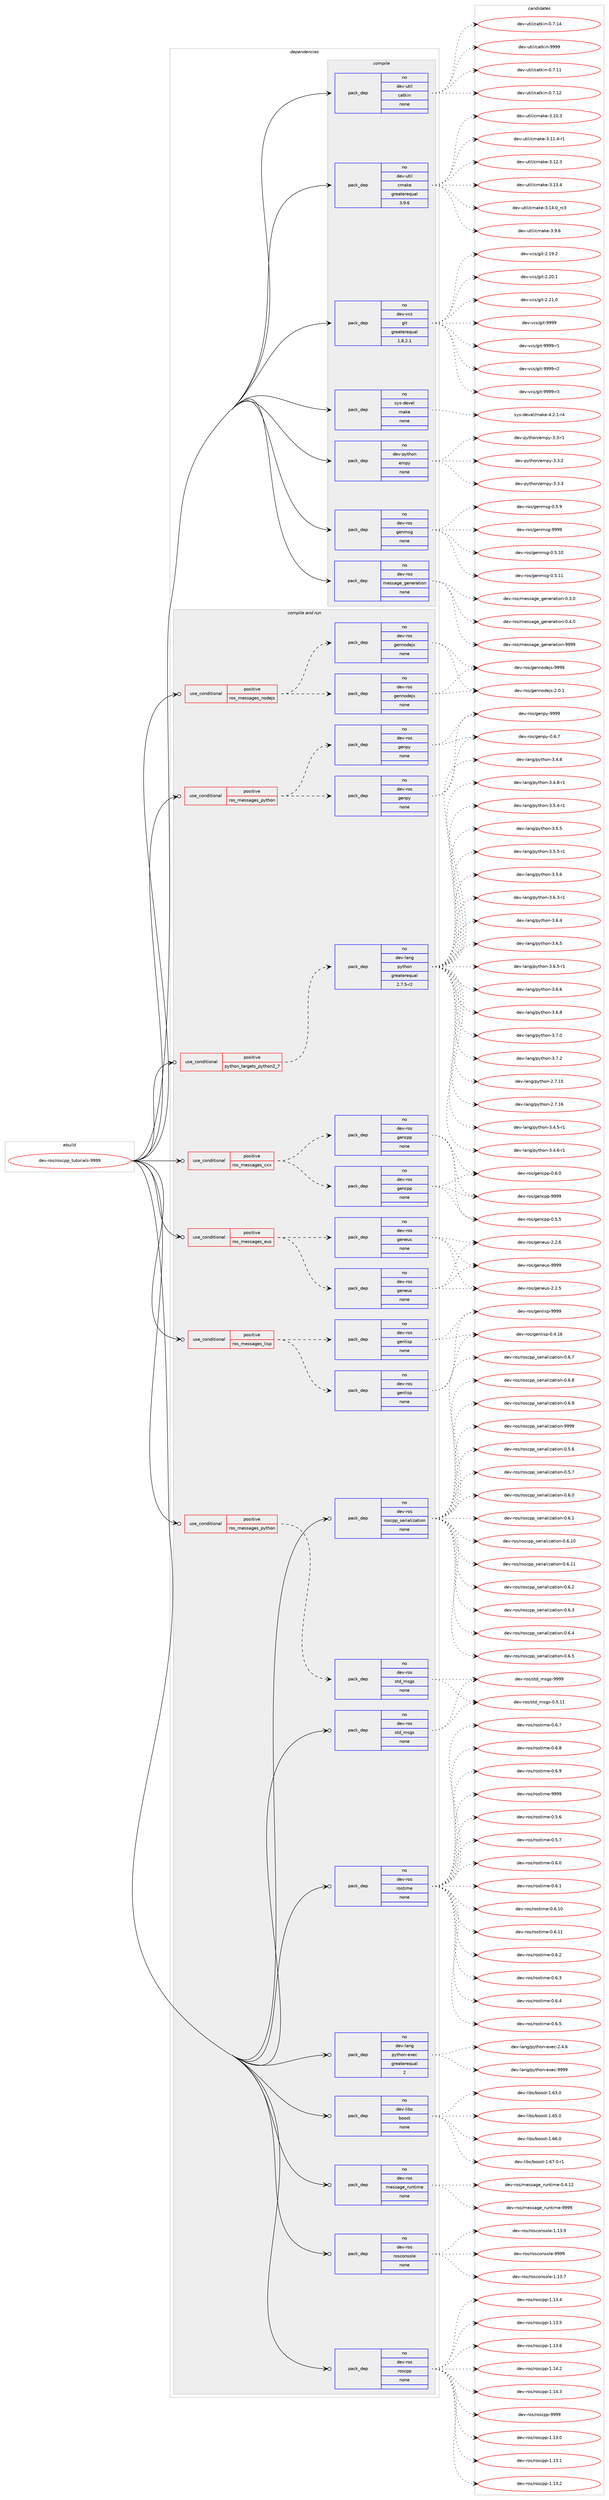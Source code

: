digraph prolog {

# *************
# Graph options
# *************

newrank=true;
concentrate=true;
compound=true;
graph [rankdir=LR,fontname=Helvetica,fontsize=10,ranksep=1.5];#, ranksep=2.5, nodesep=0.2];
edge  [arrowhead=vee];
node  [fontname=Helvetica,fontsize=10];

# **********
# The ebuild
# **********

subgraph cluster_leftcol {
color=gray;
rank=same;
label=<<i>ebuild</i>>;
id [label="dev-ros/roscpp_tutorials-9999", color=red, width=4, href="../dev-ros/roscpp_tutorials-9999.svg"];
}

# ****************
# The dependencies
# ****************

subgraph cluster_midcol {
color=gray;
label=<<i>dependencies</i>>;
subgraph cluster_compile {
fillcolor="#eeeeee";
style=filled;
label=<<i>compile</i>>;
subgraph pack1051853 {
dependency1465112 [label=<<TABLE BORDER="0" CELLBORDER="1" CELLSPACING="0" CELLPADDING="4" WIDTH="220"><TR><TD ROWSPAN="6" CELLPADDING="30">pack_dep</TD></TR><TR><TD WIDTH="110">no</TD></TR><TR><TD>dev-python</TD></TR><TR><TD>empy</TD></TR><TR><TD>none</TD></TR><TR><TD></TD></TR></TABLE>>, shape=none, color=blue];
}
id:e -> dependency1465112:w [weight=20,style="solid",arrowhead="vee"];
subgraph pack1051854 {
dependency1465113 [label=<<TABLE BORDER="0" CELLBORDER="1" CELLSPACING="0" CELLPADDING="4" WIDTH="220"><TR><TD ROWSPAN="6" CELLPADDING="30">pack_dep</TD></TR><TR><TD WIDTH="110">no</TD></TR><TR><TD>dev-ros</TD></TR><TR><TD>genmsg</TD></TR><TR><TD>none</TD></TR><TR><TD></TD></TR></TABLE>>, shape=none, color=blue];
}
id:e -> dependency1465113:w [weight=20,style="solid",arrowhead="vee"];
subgraph pack1051855 {
dependency1465114 [label=<<TABLE BORDER="0" CELLBORDER="1" CELLSPACING="0" CELLPADDING="4" WIDTH="220"><TR><TD ROWSPAN="6" CELLPADDING="30">pack_dep</TD></TR><TR><TD WIDTH="110">no</TD></TR><TR><TD>dev-ros</TD></TR><TR><TD>message_generation</TD></TR><TR><TD>none</TD></TR><TR><TD></TD></TR></TABLE>>, shape=none, color=blue];
}
id:e -> dependency1465114:w [weight=20,style="solid",arrowhead="vee"];
subgraph pack1051856 {
dependency1465115 [label=<<TABLE BORDER="0" CELLBORDER="1" CELLSPACING="0" CELLPADDING="4" WIDTH="220"><TR><TD ROWSPAN="6" CELLPADDING="30">pack_dep</TD></TR><TR><TD WIDTH="110">no</TD></TR><TR><TD>dev-util</TD></TR><TR><TD>catkin</TD></TR><TR><TD>none</TD></TR><TR><TD></TD></TR></TABLE>>, shape=none, color=blue];
}
id:e -> dependency1465115:w [weight=20,style="solid",arrowhead="vee"];
subgraph pack1051857 {
dependency1465116 [label=<<TABLE BORDER="0" CELLBORDER="1" CELLSPACING="0" CELLPADDING="4" WIDTH="220"><TR><TD ROWSPAN="6" CELLPADDING="30">pack_dep</TD></TR><TR><TD WIDTH="110">no</TD></TR><TR><TD>dev-util</TD></TR><TR><TD>cmake</TD></TR><TR><TD>greaterequal</TD></TR><TR><TD>3.9.6</TD></TR></TABLE>>, shape=none, color=blue];
}
id:e -> dependency1465116:w [weight=20,style="solid",arrowhead="vee"];
subgraph pack1051858 {
dependency1465117 [label=<<TABLE BORDER="0" CELLBORDER="1" CELLSPACING="0" CELLPADDING="4" WIDTH="220"><TR><TD ROWSPAN="6" CELLPADDING="30">pack_dep</TD></TR><TR><TD WIDTH="110">no</TD></TR><TR><TD>dev-vcs</TD></TR><TR><TD>git</TD></TR><TR><TD>greaterequal</TD></TR><TR><TD>1.8.2.1</TD></TR></TABLE>>, shape=none, color=blue];
}
id:e -> dependency1465117:w [weight=20,style="solid",arrowhead="vee"];
subgraph pack1051859 {
dependency1465118 [label=<<TABLE BORDER="0" CELLBORDER="1" CELLSPACING="0" CELLPADDING="4" WIDTH="220"><TR><TD ROWSPAN="6" CELLPADDING="30">pack_dep</TD></TR><TR><TD WIDTH="110">no</TD></TR><TR><TD>sys-devel</TD></TR><TR><TD>make</TD></TR><TR><TD>none</TD></TR><TR><TD></TD></TR></TABLE>>, shape=none, color=blue];
}
id:e -> dependency1465118:w [weight=20,style="solid",arrowhead="vee"];
}
subgraph cluster_compileandrun {
fillcolor="#eeeeee";
style=filled;
label=<<i>compile and run</i>>;
subgraph cond389869 {
dependency1465119 [label=<<TABLE BORDER="0" CELLBORDER="1" CELLSPACING="0" CELLPADDING="4"><TR><TD ROWSPAN="3" CELLPADDING="10">use_conditional</TD></TR><TR><TD>positive</TD></TR><TR><TD>python_targets_python2_7</TD></TR></TABLE>>, shape=none, color=red];
subgraph pack1051860 {
dependency1465120 [label=<<TABLE BORDER="0" CELLBORDER="1" CELLSPACING="0" CELLPADDING="4" WIDTH="220"><TR><TD ROWSPAN="6" CELLPADDING="30">pack_dep</TD></TR><TR><TD WIDTH="110">no</TD></TR><TR><TD>dev-lang</TD></TR><TR><TD>python</TD></TR><TR><TD>greaterequal</TD></TR><TR><TD>2.7.5-r2</TD></TR></TABLE>>, shape=none, color=blue];
}
dependency1465119:e -> dependency1465120:w [weight=20,style="dashed",arrowhead="vee"];
}
id:e -> dependency1465119:w [weight=20,style="solid",arrowhead="odotvee"];
subgraph cond389870 {
dependency1465121 [label=<<TABLE BORDER="0" CELLBORDER="1" CELLSPACING="0" CELLPADDING="4"><TR><TD ROWSPAN="3" CELLPADDING="10">use_conditional</TD></TR><TR><TD>positive</TD></TR><TR><TD>ros_messages_cxx</TD></TR></TABLE>>, shape=none, color=red];
subgraph pack1051861 {
dependency1465122 [label=<<TABLE BORDER="0" CELLBORDER="1" CELLSPACING="0" CELLPADDING="4" WIDTH="220"><TR><TD ROWSPAN="6" CELLPADDING="30">pack_dep</TD></TR><TR><TD WIDTH="110">no</TD></TR><TR><TD>dev-ros</TD></TR><TR><TD>gencpp</TD></TR><TR><TD>none</TD></TR><TR><TD></TD></TR></TABLE>>, shape=none, color=blue];
}
dependency1465121:e -> dependency1465122:w [weight=20,style="dashed",arrowhead="vee"];
subgraph pack1051862 {
dependency1465123 [label=<<TABLE BORDER="0" CELLBORDER="1" CELLSPACING="0" CELLPADDING="4" WIDTH="220"><TR><TD ROWSPAN="6" CELLPADDING="30">pack_dep</TD></TR><TR><TD WIDTH="110">no</TD></TR><TR><TD>dev-ros</TD></TR><TR><TD>gencpp</TD></TR><TR><TD>none</TD></TR><TR><TD></TD></TR></TABLE>>, shape=none, color=blue];
}
dependency1465121:e -> dependency1465123:w [weight=20,style="dashed",arrowhead="vee"];
}
id:e -> dependency1465121:w [weight=20,style="solid",arrowhead="odotvee"];
subgraph cond389871 {
dependency1465124 [label=<<TABLE BORDER="0" CELLBORDER="1" CELLSPACING="0" CELLPADDING="4"><TR><TD ROWSPAN="3" CELLPADDING="10">use_conditional</TD></TR><TR><TD>positive</TD></TR><TR><TD>ros_messages_eus</TD></TR></TABLE>>, shape=none, color=red];
subgraph pack1051863 {
dependency1465125 [label=<<TABLE BORDER="0" CELLBORDER="1" CELLSPACING="0" CELLPADDING="4" WIDTH="220"><TR><TD ROWSPAN="6" CELLPADDING="30">pack_dep</TD></TR><TR><TD WIDTH="110">no</TD></TR><TR><TD>dev-ros</TD></TR><TR><TD>geneus</TD></TR><TR><TD>none</TD></TR><TR><TD></TD></TR></TABLE>>, shape=none, color=blue];
}
dependency1465124:e -> dependency1465125:w [weight=20,style="dashed",arrowhead="vee"];
subgraph pack1051864 {
dependency1465126 [label=<<TABLE BORDER="0" CELLBORDER="1" CELLSPACING="0" CELLPADDING="4" WIDTH="220"><TR><TD ROWSPAN="6" CELLPADDING="30">pack_dep</TD></TR><TR><TD WIDTH="110">no</TD></TR><TR><TD>dev-ros</TD></TR><TR><TD>geneus</TD></TR><TR><TD>none</TD></TR><TR><TD></TD></TR></TABLE>>, shape=none, color=blue];
}
dependency1465124:e -> dependency1465126:w [weight=20,style="dashed",arrowhead="vee"];
}
id:e -> dependency1465124:w [weight=20,style="solid",arrowhead="odotvee"];
subgraph cond389872 {
dependency1465127 [label=<<TABLE BORDER="0" CELLBORDER="1" CELLSPACING="0" CELLPADDING="4"><TR><TD ROWSPAN="3" CELLPADDING="10">use_conditional</TD></TR><TR><TD>positive</TD></TR><TR><TD>ros_messages_lisp</TD></TR></TABLE>>, shape=none, color=red];
subgraph pack1051865 {
dependency1465128 [label=<<TABLE BORDER="0" CELLBORDER="1" CELLSPACING="0" CELLPADDING="4" WIDTH="220"><TR><TD ROWSPAN="6" CELLPADDING="30">pack_dep</TD></TR><TR><TD WIDTH="110">no</TD></TR><TR><TD>dev-ros</TD></TR><TR><TD>genlisp</TD></TR><TR><TD>none</TD></TR><TR><TD></TD></TR></TABLE>>, shape=none, color=blue];
}
dependency1465127:e -> dependency1465128:w [weight=20,style="dashed",arrowhead="vee"];
subgraph pack1051866 {
dependency1465129 [label=<<TABLE BORDER="0" CELLBORDER="1" CELLSPACING="0" CELLPADDING="4" WIDTH="220"><TR><TD ROWSPAN="6" CELLPADDING="30">pack_dep</TD></TR><TR><TD WIDTH="110">no</TD></TR><TR><TD>dev-ros</TD></TR><TR><TD>genlisp</TD></TR><TR><TD>none</TD></TR><TR><TD></TD></TR></TABLE>>, shape=none, color=blue];
}
dependency1465127:e -> dependency1465129:w [weight=20,style="dashed",arrowhead="vee"];
}
id:e -> dependency1465127:w [weight=20,style="solid",arrowhead="odotvee"];
subgraph cond389873 {
dependency1465130 [label=<<TABLE BORDER="0" CELLBORDER="1" CELLSPACING="0" CELLPADDING="4"><TR><TD ROWSPAN="3" CELLPADDING="10">use_conditional</TD></TR><TR><TD>positive</TD></TR><TR><TD>ros_messages_nodejs</TD></TR></TABLE>>, shape=none, color=red];
subgraph pack1051867 {
dependency1465131 [label=<<TABLE BORDER="0" CELLBORDER="1" CELLSPACING="0" CELLPADDING="4" WIDTH="220"><TR><TD ROWSPAN="6" CELLPADDING="30">pack_dep</TD></TR><TR><TD WIDTH="110">no</TD></TR><TR><TD>dev-ros</TD></TR><TR><TD>gennodejs</TD></TR><TR><TD>none</TD></TR><TR><TD></TD></TR></TABLE>>, shape=none, color=blue];
}
dependency1465130:e -> dependency1465131:w [weight=20,style="dashed",arrowhead="vee"];
subgraph pack1051868 {
dependency1465132 [label=<<TABLE BORDER="0" CELLBORDER="1" CELLSPACING="0" CELLPADDING="4" WIDTH="220"><TR><TD ROWSPAN="6" CELLPADDING="30">pack_dep</TD></TR><TR><TD WIDTH="110">no</TD></TR><TR><TD>dev-ros</TD></TR><TR><TD>gennodejs</TD></TR><TR><TD>none</TD></TR><TR><TD></TD></TR></TABLE>>, shape=none, color=blue];
}
dependency1465130:e -> dependency1465132:w [weight=20,style="dashed",arrowhead="vee"];
}
id:e -> dependency1465130:w [weight=20,style="solid",arrowhead="odotvee"];
subgraph cond389874 {
dependency1465133 [label=<<TABLE BORDER="0" CELLBORDER="1" CELLSPACING="0" CELLPADDING="4"><TR><TD ROWSPAN="3" CELLPADDING="10">use_conditional</TD></TR><TR><TD>positive</TD></TR><TR><TD>ros_messages_python</TD></TR></TABLE>>, shape=none, color=red];
subgraph pack1051869 {
dependency1465134 [label=<<TABLE BORDER="0" CELLBORDER="1" CELLSPACING="0" CELLPADDING="4" WIDTH="220"><TR><TD ROWSPAN="6" CELLPADDING="30">pack_dep</TD></TR><TR><TD WIDTH="110">no</TD></TR><TR><TD>dev-ros</TD></TR><TR><TD>genpy</TD></TR><TR><TD>none</TD></TR><TR><TD></TD></TR></TABLE>>, shape=none, color=blue];
}
dependency1465133:e -> dependency1465134:w [weight=20,style="dashed",arrowhead="vee"];
subgraph pack1051870 {
dependency1465135 [label=<<TABLE BORDER="0" CELLBORDER="1" CELLSPACING="0" CELLPADDING="4" WIDTH="220"><TR><TD ROWSPAN="6" CELLPADDING="30">pack_dep</TD></TR><TR><TD WIDTH="110">no</TD></TR><TR><TD>dev-ros</TD></TR><TR><TD>genpy</TD></TR><TR><TD>none</TD></TR><TR><TD></TD></TR></TABLE>>, shape=none, color=blue];
}
dependency1465133:e -> dependency1465135:w [weight=20,style="dashed",arrowhead="vee"];
}
id:e -> dependency1465133:w [weight=20,style="solid",arrowhead="odotvee"];
subgraph cond389875 {
dependency1465136 [label=<<TABLE BORDER="0" CELLBORDER="1" CELLSPACING="0" CELLPADDING="4"><TR><TD ROWSPAN="3" CELLPADDING="10">use_conditional</TD></TR><TR><TD>positive</TD></TR><TR><TD>ros_messages_python</TD></TR></TABLE>>, shape=none, color=red];
subgraph pack1051871 {
dependency1465137 [label=<<TABLE BORDER="0" CELLBORDER="1" CELLSPACING="0" CELLPADDING="4" WIDTH="220"><TR><TD ROWSPAN="6" CELLPADDING="30">pack_dep</TD></TR><TR><TD WIDTH="110">no</TD></TR><TR><TD>dev-ros</TD></TR><TR><TD>std_msgs</TD></TR><TR><TD>none</TD></TR><TR><TD></TD></TR></TABLE>>, shape=none, color=blue];
}
dependency1465136:e -> dependency1465137:w [weight=20,style="dashed",arrowhead="vee"];
}
id:e -> dependency1465136:w [weight=20,style="solid",arrowhead="odotvee"];
subgraph pack1051872 {
dependency1465138 [label=<<TABLE BORDER="0" CELLBORDER="1" CELLSPACING="0" CELLPADDING="4" WIDTH="220"><TR><TD ROWSPAN="6" CELLPADDING="30">pack_dep</TD></TR><TR><TD WIDTH="110">no</TD></TR><TR><TD>dev-lang</TD></TR><TR><TD>python-exec</TD></TR><TR><TD>greaterequal</TD></TR><TR><TD>2</TD></TR></TABLE>>, shape=none, color=blue];
}
id:e -> dependency1465138:w [weight=20,style="solid",arrowhead="odotvee"];
subgraph pack1051873 {
dependency1465139 [label=<<TABLE BORDER="0" CELLBORDER="1" CELLSPACING="0" CELLPADDING="4" WIDTH="220"><TR><TD ROWSPAN="6" CELLPADDING="30">pack_dep</TD></TR><TR><TD WIDTH="110">no</TD></TR><TR><TD>dev-libs</TD></TR><TR><TD>boost</TD></TR><TR><TD>none</TD></TR><TR><TD></TD></TR></TABLE>>, shape=none, color=blue];
}
id:e -> dependency1465139:w [weight=20,style="solid",arrowhead="odotvee"];
subgraph pack1051874 {
dependency1465140 [label=<<TABLE BORDER="0" CELLBORDER="1" CELLSPACING="0" CELLPADDING="4" WIDTH="220"><TR><TD ROWSPAN="6" CELLPADDING="30">pack_dep</TD></TR><TR><TD WIDTH="110">no</TD></TR><TR><TD>dev-ros</TD></TR><TR><TD>message_runtime</TD></TR><TR><TD>none</TD></TR><TR><TD></TD></TR></TABLE>>, shape=none, color=blue];
}
id:e -> dependency1465140:w [weight=20,style="solid",arrowhead="odotvee"];
subgraph pack1051875 {
dependency1465141 [label=<<TABLE BORDER="0" CELLBORDER="1" CELLSPACING="0" CELLPADDING="4" WIDTH="220"><TR><TD ROWSPAN="6" CELLPADDING="30">pack_dep</TD></TR><TR><TD WIDTH="110">no</TD></TR><TR><TD>dev-ros</TD></TR><TR><TD>rosconsole</TD></TR><TR><TD>none</TD></TR><TR><TD></TD></TR></TABLE>>, shape=none, color=blue];
}
id:e -> dependency1465141:w [weight=20,style="solid",arrowhead="odotvee"];
subgraph pack1051876 {
dependency1465142 [label=<<TABLE BORDER="0" CELLBORDER="1" CELLSPACING="0" CELLPADDING="4" WIDTH="220"><TR><TD ROWSPAN="6" CELLPADDING="30">pack_dep</TD></TR><TR><TD WIDTH="110">no</TD></TR><TR><TD>dev-ros</TD></TR><TR><TD>roscpp</TD></TR><TR><TD>none</TD></TR><TR><TD></TD></TR></TABLE>>, shape=none, color=blue];
}
id:e -> dependency1465142:w [weight=20,style="solid",arrowhead="odotvee"];
subgraph pack1051877 {
dependency1465143 [label=<<TABLE BORDER="0" CELLBORDER="1" CELLSPACING="0" CELLPADDING="4" WIDTH="220"><TR><TD ROWSPAN="6" CELLPADDING="30">pack_dep</TD></TR><TR><TD WIDTH="110">no</TD></TR><TR><TD>dev-ros</TD></TR><TR><TD>roscpp_serialization</TD></TR><TR><TD>none</TD></TR><TR><TD></TD></TR></TABLE>>, shape=none, color=blue];
}
id:e -> dependency1465143:w [weight=20,style="solid",arrowhead="odotvee"];
subgraph pack1051878 {
dependency1465144 [label=<<TABLE BORDER="0" CELLBORDER="1" CELLSPACING="0" CELLPADDING="4" WIDTH="220"><TR><TD ROWSPAN="6" CELLPADDING="30">pack_dep</TD></TR><TR><TD WIDTH="110">no</TD></TR><TR><TD>dev-ros</TD></TR><TR><TD>rostime</TD></TR><TR><TD>none</TD></TR><TR><TD></TD></TR></TABLE>>, shape=none, color=blue];
}
id:e -> dependency1465144:w [weight=20,style="solid",arrowhead="odotvee"];
subgraph pack1051879 {
dependency1465145 [label=<<TABLE BORDER="0" CELLBORDER="1" CELLSPACING="0" CELLPADDING="4" WIDTH="220"><TR><TD ROWSPAN="6" CELLPADDING="30">pack_dep</TD></TR><TR><TD WIDTH="110">no</TD></TR><TR><TD>dev-ros</TD></TR><TR><TD>std_msgs</TD></TR><TR><TD>none</TD></TR><TR><TD></TD></TR></TABLE>>, shape=none, color=blue];
}
id:e -> dependency1465145:w [weight=20,style="solid",arrowhead="odotvee"];
}
subgraph cluster_run {
fillcolor="#eeeeee";
style=filled;
label=<<i>run</i>>;
}
}

# **************
# The candidates
# **************

subgraph cluster_choices {
rank=same;
color=gray;
label=<<i>candidates</i>>;

subgraph choice1051853 {
color=black;
nodesep=1;
choice1001011184511212111610411111047101109112121455146514511449 [label="dev-python/empy-3.3-r1", color=red, width=4,href="../dev-python/empy-3.3-r1.svg"];
choice1001011184511212111610411111047101109112121455146514650 [label="dev-python/empy-3.3.2", color=red, width=4,href="../dev-python/empy-3.3.2.svg"];
choice1001011184511212111610411111047101109112121455146514651 [label="dev-python/empy-3.3.3", color=red, width=4,href="../dev-python/empy-3.3.3.svg"];
dependency1465112:e -> choice1001011184511212111610411111047101109112121455146514511449:w [style=dotted,weight="100"];
dependency1465112:e -> choice1001011184511212111610411111047101109112121455146514650:w [style=dotted,weight="100"];
dependency1465112:e -> choice1001011184511212111610411111047101109112121455146514651:w [style=dotted,weight="100"];
}
subgraph choice1051854 {
color=black;
nodesep=1;
choice100101118451141111154710310111010911510345484653464948 [label="dev-ros/genmsg-0.5.10", color=red, width=4,href="../dev-ros/genmsg-0.5.10.svg"];
choice100101118451141111154710310111010911510345484653464949 [label="dev-ros/genmsg-0.5.11", color=red, width=4,href="../dev-ros/genmsg-0.5.11.svg"];
choice1001011184511411111547103101110109115103454846534657 [label="dev-ros/genmsg-0.5.9", color=red, width=4,href="../dev-ros/genmsg-0.5.9.svg"];
choice10010111845114111115471031011101091151034557575757 [label="dev-ros/genmsg-9999", color=red, width=4,href="../dev-ros/genmsg-9999.svg"];
dependency1465113:e -> choice100101118451141111154710310111010911510345484653464948:w [style=dotted,weight="100"];
dependency1465113:e -> choice100101118451141111154710310111010911510345484653464949:w [style=dotted,weight="100"];
dependency1465113:e -> choice1001011184511411111547103101110109115103454846534657:w [style=dotted,weight="100"];
dependency1465113:e -> choice10010111845114111115471031011101091151034557575757:w [style=dotted,weight="100"];
}
subgraph choice1051855 {
color=black;
nodesep=1;
choice1001011184511411111547109101115115971031019510310111010111497116105111110454846514648 [label="dev-ros/message_generation-0.3.0", color=red, width=4,href="../dev-ros/message_generation-0.3.0.svg"];
choice1001011184511411111547109101115115971031019510310111010111497116105111110454846524648 [label="dev-ros/message_generation-0.4.0", color=red, width=4,href="../dev-ros/message_generation-0.4.0.svg"];
choice10010111845114111115471091011151159710310195103101110101114971161051111104557575757 [label="dev-ros/message_generation-9999", color=red, width=4,href="../dev-ros/message_generation-9999.svg"];
dependency1465114:e -> choice1001011184511411111547109101115115971031019510310111010111497116105111110454846514648:w [style=dotted,weight="100"];
dependency1465114:e -> choice1001011184511411111547109101115115971031019510310111010111497116105111110454846524648:w [style=dotted,weight="100"];
dependency1465114:e -> choice10010111845114111115471091011151159710310195103101110101114971161051111104557575757:w [style=dotted,weight="100"];
}
subgraph choice1051856 {
color=black;
nodesep=1;
choice1001011184511711610510847999711610710511045484655464949 [label="dev-util/catkin-0.7.11", color=red, width=4,href="../dev-util/catkin-0.7.11.svg"];
choice1001011184511711610510847999711610710511045484655464950 [label="dev-util/catkin-0.7.12", color=red, width=4,href="../dev-util/catkin-0.7.12.svg"];
choice1001011184511711610510847999711610710511045484655464952 [label="dev-util/catkin-0.7.14", color=red, width=4,href="../dev-util/catkin-0.7.14.svg"];
choice100101118451171161051084799971161071051104557575757 [label="dev-util/catkin-9999", color=red, width=4,href="../dev-util/catkin-9999.svg"];
dependency1465115:e -> choice1001011184511711610510847999711610710511045484655464949:w [style=dotted,weight="100"];
dependency1465115:e -> choice1001011184511711610510847999711610710511045484655464950:w [style=dotted,weight="100"];
dependency1465115:e -> choice1001011184511711610510847999711610710511045484655464952:w [style=dotted,weight="100"];
dependency1465115:e -> choice100101118451171161051084799971161071051104557575757:w [style=dotted,weight="100"];
}
subgraph choice1051857 {
color=black;
nodesep=1;
choice1001011184511711610510847991099710710145514649484651 [label="dev-util/cmake-3.10.3", color=red, width=4,href="../dev-util/cmake-3.10.3.svg"];
choice10010111845117116105108479910997107101455146494946524511449 [label="dev-util/cmake-3.11.4-r1", color=red, width=4,href="../dev-util/cmake-3.11.4-r1.svg"];
choice1001011184511711610510847991099710710145514649504651 [label="dev-util/cmake-3.12.3", color=red, width=4,href="../dev-util/cmake-3.12.3.svg"];
choice1001011184511711610510847991099710710145514649514652 [label="dev-util/cmake-3.13.4", color=red, width=4,href="../dev-util/cmake-3.13.4.svg"];
choice1001011184511711610510847991099710710145514649524648951149951 [label="dev-util/cmake-3.14.0_rc3", color=red, width=4,href="../dev-util/cmake-3.14.0_rc3.svg"];
choice10010111845117116105108479910997107101455146574654 [label="dev-util/cmake-3.9.6", color=red, width=4,href="../dev-util/cmake-3.9.6.svg"];
dependency1465116:e -> choice1001011184511711610510847991099710710145514649484651:w [style=dotted,weight="100"];
dependency1465116:e -> choice10010111845117116105108479910997107101455146494946524511449:w [style=dotted,weight="100"];
dependency1465116:e -> choice1001011184511711610510847991099710710145514649504651:w [style=dotted,weight="100"];
dependency1465116:e -> choice1001011184511711610510847991099710710145514649514652:w [style=dotted,weight="100"];
dependency1465116:e -> choice1001011184511711610510847991099710710145514649524648951149951:w [style=dotted,weight="100"];
dependency1465116:e -> choice10010111845117116105108479910997107101455146574654:w [style=dotted,weight="100"];
}
subgraph choice1051858 {
color=black;
nodesep=1;
choice10010111845118991154710310511645504649574650 [label="dev-vcs/git-2.19.2", color=red, width=4,href="../dev-vcs/git-2.19.2.svg"];
choice10010111845118991154710310511645504650484649 [label="dev-vcs/git-2.20.1", color=red, width=4,href="../dev-vcs/git-2.20.1.svg"];
choice10010111845118991154710310511645504650494648 [label="dev-vcs/git-2.21.0", color=red, width=4,href="../dev-vcs/git-2.21.0.svg"];
choice1001011184511899115471031051164557575757 [label="dev-vcs/git-9999", color=red, width=4,href="../dev-vcs/git-9999.svg"];
choice10010111845118991154710310511645575757574511449 [label="dev-vcs/git-9999-r1", color=red, width=4,href="../dev-vcs/git-9999-r1.svg"];
choice10010111845118991154710310511645575757574511450 [label="dev-vcs/git-9999-r2", color=red, width=4,href="../dev-vcs/git-9999-r2.svg"];
choice10010111845118991154710310511645575757574511451 [label="dev-vcs/git-9999-r3", color=red, width=4,href="../dev-vcs/git-9999-r3.svg"];
dependency1465117:e -> choice10010111845118991154710310511645504649574650:w [style=dotted,weight="100"];
dependency1465117:e -> choice10010111845118991154710310511645504650484649:w [style=dotted,weight="100"];
dependency1465117:e -> choice10010111845118991154710310511645504650494648:w [style=dotted,weight="100"];
dependency1465117:e -> choice1001011184511899115471031051164557575757:w [style=dotted,weight="100"];
dependency1465117:e -> choice10010111845118991154710310511645575757574511449:w [style=dotted,weight="100"];
dependency1465117:e -> choice10010111845118991154710310511645575757574511450:w [style=dotted,weight="100"];
dependency1465117:e -> choice10010111845118991154710310511645575757574511451:w [style=dotted,weight="100"];
}
subgraph choice1051859 {
color=black;
nodesep=1;
choice1151211154510010111810110847109971071014552465046494511452 [label="sys-devel/make-4.2.1-r4", color=red, width=4,href="../sys-devel/make-4.2.1-r4.svg"];
dependency1465118:e -> choice1151211154510010111810110847109971071014552465046494511452:w [style=dotted,weight="100"];
}
subgraph choice1051860 {
color=black;
nodesep=1;
choice10010111845108971101034711212111610411111045504655464953 [label="dev-lang/python-2.7.15", color=red, width=4,href="../dev-lang/python-2.7.15.svg"];
choice10010111845108971101034711212111610411111045504655464954 [label="dev-lang/python-2.7.16", color=red, width=4,href="../dev-lang/python-2.7.16.svg"];
choice1001011184510897110103471121211161041111104551465246534511449 [label="dev-lang/python-3.4.5-r1", color=red, width=4,href="../dev-lang/python-3.4.5-r1.svg"];
choice1001011184510897110103471121211161041111104551465246544511449 [label="dev-lang/python-3.4.6-r1", color=red, width=4,href="../dev-lang/python-3.4.6-r1.svg"];
choice100101118451089711010347112121116104111110455146524656 [label="dev-lang/python-3.4.8", color=red, width=4,href="../dev-lang/python-3.4.8.svg"];
choice1001011184510897110103471121211161041111104551465246564511449 [label="dev-lang/python-3.4.8-r1", color=red, width=4,href="../dev-lang/python-3.4.8-r1.svg"];
choice1001011184510897110103471121211161041111104551465346524511449 [label="dev-lang/python-3.5.4-r1", color=red, width=4,href="../dev-lang/python-3.5.4-r1.svg"];
choice100101118451089711010347112121116104111110455146534653 [label="dev-lang/python-3.5.5", color=red, width=4,href="../dev-lang/python-3.5.5.svg"];
choice1001011184510897110103471121211161041111104551465346534511449 [label="dev-lang/python-3.5.5-r1", color=red, width=4,href="../dev-lang/python-3.5.5-r1.svg"];
choice100101118451089711010347112121116104111110455146534654 [label="dev-lang/python-3.5.6", color=red, width=4,href="../dev-lang/python-3.5.6.svg"];
choice1001011184510897110103471121211161041111104551465446514511449 [label="dev-lang/python-3.6.3-r1", color=red, width=4,href="../dev-lang/python-3.6.3-r1.svg"];
choice100101118451089711010347112121116104111110455146544652 [label="dev-lang/python-3.6.4", color=red, width=4,href="../dev-lang/python-3.6.4.svg"];
choice100101118451089711010347112121116104111110455146544653 [label="dev-lang/python-3.6.5", color=red, width=4,href="../dev-lang/python-3.6.5.svg"];
choice1001011184510897110103471121211161041111104551465446534511449 [label="dev-lang/python-3.6.5-r1", color=red, width=4,href="../dev-lang/python-3.6.5-r1.svg"];
choice100101118451089711010347112121116104111110455146544654 [label="dev-lang/python-3.6.6", color=red, width=4,href="../dev-lang/python-3.6.6.svg"];
choice100101118451089711010347112121116104111110455146544656 [label="dev-lang/python-3.6.8", color=red, width=4,href="../dev-lang/python-3.6.8.svg"];
choice100101118451089711010347112121116104111110455146554648 [label="dev-lang/python-3.7.0", color=red, width=4,href="../dev-lang/python-3.7.0.svg"];
choice100101118451089711010347112121116104111110455146554650 [label="dev-lang/python-3.7.2", color=red, width=4,href="../dev-lang/python-3.7.2.svg"];
dependency1465120:e -> choice10010111845108971101034711212111610411111045504655464953:w [style=dotted,weight="100"];
dependency1465120:e -> choice10010111845108971101034711212111610411111045504655464954:w [style=dotted,weight="100"];
dependency1465120:e -> choice1001011184510897110103471121211161041111104551465246534511449:w [style=dotted,weight="100"];
dependency1465120:e -> choice1001011184510897110103471121211161041111104551465246544511449:w [style=dotted,weight="100"];
dependency1465120:e -> choice100101118451089711010347112121116104111110455146524656:w [style=dotted,weight="100"];
dependency1465120:e -> choice1001011184510897110103471121211161041111104551465246564511449:w [style=dotted,weight="100"];
dependency1465120:e -> choice1001011184510897110103471121211161041111104551465346524511449:w [style=dotted,weight="100"];
dependency1465120:e -> choice100101118451089711010347112121116104111110455146534653:w [style=dotted,weight="100"];
dependency1465120:e -> choice1001011184510897110103471121211161041111104551465346534511449:w [style=dotted,weight="100"];
dependency1465120:e -> choice100101118451089711010347112121116104111110455146534654:w [style=dotted,weight="100"];
dependency1465120:e -> choice1001011184510897110103471121211161041111104551465446514511449:w [style=dotted,weight="100"];
dependency1465120:e -> choice100101118451089711010347112121116104111110455146544652:w [style=dotted,weight="100"];
dependency1465120:e -> choice100101118451089711010347112121116104111110455146544653:w [style=dotted,weight="100"];
dependency1465120:e -> choice1001011184510897110103471121211161041111104551465446534511449:w [style=dotted,weight="100"];
dependency1465120:e -> choice100101118451089711010347112121116104111110455146544654:w [style=dotted,weight="100"];
dependency1465120:e -> choice100101118451089711010347112121116104111110455146544656:w [style=dotted,weight="100"];
dependency1465120:e -> choice100101118451089711010347112121116104111110455146554648:w [style=dotted,weight="100"];
dependency1465120:e -> choice100101118451089711010347112121116104111110455146554650:w [style=dotted,weight="100"];
}
subgraph choice1051861 {
color=black;
nodesep=1;
choice100101118451141111154710310111099112112454846534653 [label="dev-ros/gencpp-0.5.5", color=red, width=4,href="../dev-ros/gencpp-0.5.5.svg"];
choice100101118451141111154710310111099112112454846544648 [label="dev-ros/gencpp-0.6.0", color=red, width=4,href="../dev-ros/gencpp-0.6.0.svg"];
choice1001011184511411111547103101110991121124557575757 [label="dev-ros/gencpp-9999", color=red, width=4,href="../dev-ros/gencpp-9999.svg"];
dependency1465122:e -> choice100101118451141111154710310111099112112454846534653:w [style=dotted,weight="100"];
dependency1465122:e -> choice100101118451141111154710310111099112112454846544648:w [style=dotted,weight="100"];
dependency1465122:e -> choice1001011184511411111547103101110991121124557575757:w [style=dotted,weight="100"];
}
subgraph choice1051862 {
color=black;
nodesep=1;
choice100101118451141111154710310111099112112454846534653 [label="dev-ros/gencpp-0.5.5", color=red, width=4,href="../dev-ros/gencpp-0.5.5.svg"];
choice100101118451141111154710310111099112112454846544648 [label="dev-ros/gencpp-0.6.0", color=red, width=4,href="../dev-ros/gencpp-0.6.0.svg"];
choice1001011184511411111547103101110991121124557575757 [label="dev-ros/gencpp-9999", color=red, width=4,href="../dev-ros/gencpp-9999.svg"];
dependency1465123:e -> choice100101118451141111154710310111099112112454846534653:w [style=dotted,weight="100"];
dependency1465123:e -> choice100101118451141111154710310111099112112454846544648:w [style=dotted,weight="100"];
dependency1465123:e -> choice1001011184511411111547103101110991121124557575757:w [style=dotted,weight="100"];
}
subgraph choice1051863 {
color=black;
nodesep=1;
choice1001011184511411111547103101110101117115455046504653 [label="dev-ros/geneus-2.2.5", color=red, width=4,href="../dev-ros/geneus-2.2.5.svg"];
choice1001011184511411111547103101110101117115455046504654 [label="dev-ros/geneus-2.2.6", color=red, width=4,href="../dev-ros/geneus-2.2.6.svg"];
choice10010111845114111115471031011101011171154557575757 [label="dev-ros/geneus-9999", color=red, width=4,href="../dev-ros/geneus-9999.svg"];
dependency1465125:e -> choice1001011184511411111547103101110101117115455046504653:w [style=dotted,weight="100"];
dependency1465125:e -> choice1001011184511411111547103101110101117115455046504654:w [style=dotted,weight="100"];
dependency1465125:e -> choice10010111845114111115471031011101011171154557575757:w [style=dotted,weight="100"];
}
subgraph choice1051864 {
color=black;
nodesep=1;
choice1001011184511411111547103101110101117115455046504653 [label="dev-ros/geneus-2.2.5", color=red, width=4,href="../dev-ros/geneus-2.2.5.svg"];
choice1001011184511411111547103101110101117115455046504654 [label="dev-ros/geneus-2.2.6", color=red, width=4,href="../dev-ros/geneus-2.2.6.svg"];
choice10010111845114111115471031011101011171154557575757 [label="dev-ros/geneus-9999", color=red, width=4,href="../dev-ros/geneus-9999.svg"];
dependency1465126:e -> choice1001011184511411111547103101110101117115455046504653:w [style=dotted,weight="100"];
dependency1465126:e -> choice1001011184511411111547103101110101117115455046504654:w [style=dotted,weight="100"];
dependency1465126:e -> choice10010111845114111115471031011101011171154557575757:w [style=dotted,weight="100"];
}
subgraph choice1051865 {
color=black;
nodesep=1;
choice100101118451141111154710310111010810511511245484652464954 [label="dev-ros/genlisp-0.4.16", color=red, width=4,href="../dev-ros/genlisp-0.4.16.svg"];
choice10010111845114111115471031011101081051151124557575757 [label="dev-ros/genlisp-9999", color=red, width=4,href="../dev-ros/genlisp-9999.svg"];
dependency1465128:e -> choice100101118451141111154710310111010810511511245484652464954:w [style=dotted,weight="100"];
dependency1465128:e -> choice10010111845114111115471031011101081051151124557575757:w [style=dotted,weight="100"];
}
subgraph choice1051866 {
color=black;
nodesep=1;
choice100101118451141111154710310111010810511511245484652464954 [label="dev-ros/genlisp-0.4.16", color=red, width=4,href="../dev-ros/genlisp-0.4.16.svg"];
choice10010111845114111115471031011101081051151124557575757 [label="dev-ros/genlisp-9999", color=red, width=4,href="../dev-ros/genlisp-9999.svg"];
dependency1465129:e -> choice100101118451141111154710310111010810511511245484652464954:w [style=dotted,weight="100"];
dependency1465129:e -> choice10010111845114111115471031011101081051151124557575757:w [style=dotted,weight="100"];
}
subgraph choice1051867 {
color=black;
nodesep=1;
choice1001011184511411111547103101110110111100101106115455046484649 [label="dev-ros/gennodejs-2.0.1", color=red, width=4,href="../dev-ros/gennodejs-2.0.1.svg"];
choice10010111845114111115471031011101101111001011061154557575757 [label="dev-ros/gennodejs-9999", color=red, width=4,href="../dev-ros/gennodejs-9999.svg"];
dependency1465131:e -> choice1001011184511411111547103101110110111100101106115455046484649:w [style=dotted,weight="100"];
dependency1465131:e -> choice10010111845114111115471031011101101111001011061154557575757:w [style=dotted,weight="100"];
}
subgraph choice1051868 {
color=black;
nodesep=1;
choice1001011184511411111547103101110110111100101106115455046484649 [label="dev-ros/gennodejs-2.0.1", color=red, width=4,href="../dev-ros/gennodejs-2.0.1.svg"];
choice10010111845114111115471031011101101111001011061154557575757 [label="dev-ros/gennodejs-9999", color=red, width=4,href="../dev-ros/gennodejs-9999.svg"];
dependency1465132:e -> choice1001011184511411111547103101110110111100101106115455046484649:w [style=dotted,weight="100"];
dependency1465132:e -> choice10010111845114111115471031011101101111001011061154557575757:w [style=dotted,weight="100"];
}
subgraph choice1051869 {
color=black;
nodesep=1;
choice1001011184511411111547103101110112121454846544655 [label="dev-ros/genpy-0.6.7", color=red, width=4,href="../dev-ros/genpy-0.6.7.svg"];
choice10010111845114111115471031011101121214557575757 [label="dev-ros/genpy-9999", color=red, width=4,href="../dev-ros/genpy-9999.svg"];
dependency1465134:e -> choice1001011184511411111547103101110112121454846544655:w [style=dotted,weight="100"];
dependency1465134:e -> choice10010111845114111115471031011101121214557575757:w [style=dotted,weight="100"];
}
subgraph choice1051870 {
color=black;
nodesep=1;
choice1001011184511411111547103101110112121454846544655 [label="dev-ros/genpy-0.6.7", color=red, width=4,href="../dev-ros/genpy-0.6.7.svg"];
choice10010111845114111115471031011101121214557575757 [label="dev-ros/genpy-9999", color=red, width=4,href="../dev-ros/genpy-9999.svg"];
dependency1465135:e -> choice1001011184511411111547103101110112121454846544655:w [style=dotted,weight="100"];
dependency1465135:e -> choice10010111845114111115471031011101121214557575757:w [style=dotted,weight="100"];
}
subgraph choice1051871 {
color=black;
nodesep=1;
choice10010111845114111115471151161009510911510311545484653464949 [label="dev-ros/std_msgs-0.5.11", color=red, width=4,href="../dev-ros/std_msgs-0.5.11.svg"];
choice1001011184511411111547115116100951091151031154557575757 [label="dev-ros/std_msgs-9999", color=red, width=4,href="../dev-ros/std_msgs-9999.svg"];
dependency1465137:e -> choice10010111845114111115471151161009510911510311545484653464949:w [style=dotted,weight="100"];
dependency1465137:e -> choice1001011184511411111547115116100951091151031154557575757:w [style=dotted,weight="100"];
}
subgraph choice1051872 {
color=black;
nodesep=1;
choice1001011184510897110103471121211161041111104510112010199455046524654 [label="dev-lang/python-exec-2.4.6", color=red, width=4,href="../dev-lang/python-exec-2.4.6.svg"];
choice10010111845108971101034711212111610411111045101120101994557575757 [label="dev-lang/python-exec-9999", color=red, width=4,href="../dev-lang/python-exec-9999.svg"];
dependency1465138:e -> choice1001011184510897110103471121211161041111104510112010199455046524654:w [style=dotted,weight="100"];
dependency1465138:e -> choice10010111845108971101034711212111610411111045101120101994557575757:w [style=dotted,weight="100"];
}
subgraph choice1051873 {
color=black;
nodesep=1;
choice1001011184510810598115479811111111511645494654514648 [label="dev-libs/boost-1.63.0", color=red, width=4,href="../dev-libs/boost-1.63.0.svg"];
choice1001011184510810598115479811111111511645494654534648 [label="dev-libs/boost-1.65.0", color=red, width=4,href="../dev-libs/boost-1.65.0.svg"];
choice1001011184510810598115479811111111511645494654544648 [label="dev-libs/boost-1.66.0", color=red, width=4,href="../dev-libs/boost-1.66.0.svg"];
choice10010111845108105981154798111111115116454946545546484511449 [label="dev-libs/boost-1.67.0-r1", color=red, width=4,href="../dev-libs/boost-1.67.0-r1.svg"];
dependency1465139:e -> choice1001011184510810598115479811111111511645494654514648:w [style=dotted,weight="100"];
dependency1465139:e -> choice1001011184510810598115479811111111511645494654534648:w [style=dotted,weight="100"];
dependency1465139:e -> choice1001011184510810598115479811111111511645494654544648:w [style=dotted,weight="100"];
dependency1465139:e -> choice10010111845108105981154798111111115116454946545546484511449:w [style=dotted,weight="100"];
}
subgraph choice1051874 {
color=black;
nodesep=1;
choice1001011184511411111547109101115115971031019511411711011610510910145484652464950 [label="dev-ros/message_runtime-0.4.12", color=red, width=4,href="../dev-ros/message_runtime-0.4.12.svg"];
choice100101118451141111154710910111511597103101951141171101161051091014557575757 [label="dev-ros/message_runtime-9999", color=red, width=4,href="../dev-ros/message_runtime-9999.svg"];
dependency1465140:e -> choice1001011184511411111547109101115115971031019511411711011610510910145484652464950:w [style=dotted,weight="100"];
dependency1465140:e -> choice100101118451141111154710910111511597103101951141171101161051091014557575757:w [style=dotted,weight="100"];
}
subgraph choice1051875 {
color=black;
nodesep=1;
choice10010111845114111115471141111159911111011511110810145494649514655 [label="dev-ros/rosconsole-1.13.7", color=red, width=4,href="../dev-ros/rosconsole-1.13.7.svg"];
choice10010111845114111115471141111159911111011511110810145494649514657 [label="dev-ros/rosconsole-1.13.9", color=red, width=4,href="../dev-ros/rosconsole-1.13.9.svg"];
choice1001011184511411111547114111115991111101151111081014557575757 [label="dev-ros/rosconsole-9999", color=red, width=4,href="../dev-ros/rosconsole-9999.svg"];
dependency1465141:e -> choice10010111845114111115471141111159911111011511110810145494649514655:w [style=dotted,weight="100"];
dependency1465141:e -> choice10010111845114111115471141111159911111011511110810145494649514657:w [style=dotted,weight="100"];
dependency1465141:e -> choice1001011184511411111547114111115991111101151111081014557575757:w [style=dotted,weight="100"];
}
subgraph choice1051876 {
color=black;
nodesep=1;
choice10010111845114111115471141111159911211245494649514648 [label="dev-ros/roscpp-1.13.0", color=red, width=4,href="../dev-ros/roscpp-1.13.0.svg"];
choice10010111845114111115471141111159911211245494649514649 [label="dev-ros/roscpp-1.13.1", color=red, width=4,href="../dev-ros/roscpp-1.13.1.svg"];
choice10010111845114111115471141111159911211245494649514650 [label="dev-ros/roscpp-1.13.2", color=red, width=4,href="../dev-ros/roscpp-1.13.2.svg"];
choice10010111845114111115471141111159911211245494649514652 [label="dev-ros/roscpp-1.13.4", color=red, width=4,href="../dev-ros/roscpp-1.13.4.svg"];
choice10010111845114111115471141111159911211245494649514653 [label="dev-ros/roscpp-1.13.5", color=red, width=4,href="../dev-ros/roscpp-1.13.5.svg"];
choice10010111845114111115471141111159911211245494649514654 [label="dev-ros/roscpp-1.13.6", color=red, width=4,href="../dev-ros/roscpp-1.13.6.svg"];
choice10010111845114111115471141111159911211245494649524650 [label="dev-ros/roscpp-1.14.2", color=red, width=4,href="../dev-ros/roscpp-1.14.2.svg"];
choice10010111845114111115471141111159911211245494649524651 [label="dev-ros/roscpp-1.14.3", color=red, width=4,href="../dev-ros/roscpp-1.14.3.svg"];
choice1001011184511411111547114111115991121124557575757 [label="dev-ros/roscpp-9999", color=red, width=4,href="../dev-ros/roscpp-9999.svg"];
dependency1465142:e -> choice10010111845114111115471141111159911211245494649514648:w [style=dotted,weight="100"];
dependency1465142:e -> choice10010111845114111115471141111159911211245494649514649:w [style=dotted,weight="100"];
dependency1465142:e -> choice10010111845114111115471141111159911211245494649514650:w [style=dotted,weight="100"];
dependency1465142:e -> choice10010111845114111115471141111159911211245494649514652:w [style=dotted,weight="100"];
dependency1465142:e -> choice10010111845114111115471141111159911211245494649514653:w [style=dotted,weight="100"];
dependency1465142:e -> choice10010111845114111115471141111159911211245494649514654:w [style=dotted,weight="100"];
dependency1465142:e -> choice10010111845114111115471141111159911211245494649524650:w [style=dotted,weight="100"];
dependency1465142:e -> choice10010111845114111115471141111159911211245494649524651:w [style=dotted,weight="100"];
dependency1465142:e -> choice1001011184511411111547114111115991121124557575757:w [style=dotted,weight="100"];
}
subgraph choice1051877 {
color=black;
nodesep=1;
choice100101118451141111154711411111599112112951151011141059710810512297116105111110454846534654 [label="dev-ros/roscpp_serialization-0.5.6", color=red, width=4,href="../dev-ros/roscpp_serialization-0.5.6.svg"];
choice100101118451141111154711411111599112112951151011141059710810512297116105111110454846534655 [label="dev-ros/roscpp_serialization-0.5.7", color=red, width=4,href="../dev-ros/roscpp_serialization-0.5.7.svg"];
choice100101118451141111154711411111599112112951151011141059710810512297116105111110454846544648 [label="dev-ros/roscpp_serialization-0.6.0", color=red, width=4,href="../dev-ros/roscpp_serialization-0.6.0.svg"];
choice100101118451141111154711411111599112112951151011141059710810512297116105111110454846544649 [label="dev-ros/roscpp_serialization-0.6.1", color=red, width=4,href="../dev-ros/roscpp_serialization-0.6.1.svg"];
choice10010111845114111115471141111159911211295115101114105971081051229711610511111045484654464948 [label="dev-ros/roscpp_serialization-0.6.10", color=red, width=4,href="../dev-ros/roscpp_serialization-0.6.10.svg"];
choice10010111845114111115471141111159911211295115101114105971081051229711610511111045484654464949 [label="dev-ros/roscpp_serialization-0.6.11", color=red, width=4,href="../dev-ros/roscpp_serialization-0.6.11.svg"];
choice100101118451141111154711411111599112112951151011141059710810512297116105111110454846544650 [label="dev-ros/roscpp_serialization-0.6.2", color=red, width=4,href="../dev-ros/roscpp_serialization-0.6.2.svg"];
choice100101118451141111154711411111599112112951151011141059710810512297116105111110454846544651 [label="dev-ros/roscpp_serialization-0.6.3", color=red, width=4,href="../dev-ros/roscpp_serialization-0.6.3.svg"];
choice100101118451141111154711411111599112112951151011141059710810512297116105111110454846544652 [label="dev-ros/roscpp_serialization-0.6.4", color=red, width=4,href="../dev-ros/roscpp_serialization-0.6.4.svg"];
choice100101118451141111154711411111599112112951151011141059710810512297116105111110454846544653 [label="dev-ros/roscpp_serialization-0.6.5", color=red, width=4,href="../dev-ros/roscpp_serialization-0.6.5.svg"];
choice100101118451141111154711411111599112112951151011141059710810512297116105111110454846544655 [label="dev-ros/roscpp_serialization-0.6.7", color=red, width=4,href="../dev-ros/roscpp_serialization-0.6.7.svg"];
choice100101118451141111154711411111599112112951151011141059710810512297116105111110454846544656 [label="dev-ros/roscpp_serialization-0.6.8", color=red, width=4,href="../dev-ros/roscpp_serialization-0.6.8.svg"];
choice100101118451141111154711411111599112112951151011141059710810512297116105111110454846544657 [label="dev-ros/roscpp_serialization-0.6.9", color=red, width=4,href="../dev-ros/roscpp_serialization-0.6.9.svg"];
choice1001011184511411111547114111115991121129511510111410597108105122971161051111104557575757 [label="dev-ros/roscpp_serialization-9999", color=red, width=4,href="../dev-ros/roscpp_serialization-9999.svg"];
dependency1465143:e -> choice100101118451141111154711411111599112112951151011141059710810512297116105111110454846534654:w [style=dotted,weight="100"];
dependency1465143:e -> choice100101118451141111154711411111599112112951151011141059710810512297116105111110454846534655:w [style=dotted,weight="100"];
dependency1465143:e -> choice100101118451141111154711411111599112112951151011141059710810512297116105111110454846544648:w [style=dotted,weight="100"];
dependency1465143:e -> choice100101118451141111154711411111599112112951151011141059710810512297116105111110454846544649:w [style=dotted,weight="100"];
dependency1465143:e -> choice10010111845114111115471141111159911211295115101114105971081051229711610511111045484654464948:w [style=dotted,weight="100"];
dependency1465143:e -> choice10010111845114111115471141111159911211295115101114105971081051229711610511111045484654464949:w [style=dotted,weight="100"];
dependency1465143:e -> choice100101118451141111154711411111599112112951151011141059710810512297116105111110454846544650:w [style=dotted,weight="100"];
dependency1465143:e -> choice100101118451141111154711411111599112112951151011141059710810512297116105111110454846544651:w [style=dotted,weight="100"];
dependency1465143:e -> choice100101118451141111154711411111599112112951151011141059710810512297116105111110454846544652:w [style=dotted,weight="100"];
dependency1465143:e -> choice100101118451141111154711411111599112112951151011141059710810512297116105111110454846544653:w [style=dotted,weight="100"];
dependency1465143:e -> choice100101118451141111154711411111599112112951151011141059710810512297116105111110454846544655:w [style=dotted,weight="100"];
dependency1465143:e -> choice100101118451141111154711411111599112112951151011141059710810512297116105111110454846544656:w [style=dotted,weight="100"];
dependency1465143:e -> choice100101118451141111154711411111599112112951151011141059710810512297116105111110454846544657:w [style=dotted,weight="100"];
dependency1465143:e -> choice1001011184511411111547114111115991121129511510111410597108105122971161051111104557575757:w [style=dotted,weight="100"];
}
subgraph choice1051878 {
color=black;
nodesep=1;
choice1001011184511411111547114111115116105109101454846534654 [label="dev-ros/rostime-0.5.6", color=red, width=4,href="../dev-ros/rostime-0.5.6.svg"];
choice1001011184511411111547114111115116105109101454846534655 [label="dev-ros/rostime-0.5.7", color=red, width=4,href="../dev-ros/rostime-0.5.7.svg"];
choice1001011184511411111547114111115116105109101454846544648 [label="dev-ros/rostime-0.6.0", color=red, width=4,href="../dev-ros/rostime-0.6.0.svg"];
choice1001011184511411111547114111115116105109101454846544649 [label="dev-ros/rostime-0.6.1", color=red, width=4,href="../dev-ros/rostime-0.6.1.svg"];
choice100101118451141111154711411111511610510910145484654464948 [label="dev-ros/rostime-0.6.10", color=red, width=4,href="../dev-ros/rostime-0.6.10.svg"];
choice100101118451141111154711411111511610510910145484654464949 [label="dev-ros/rostime-0.6.11", color=red, width=4,href="../dev-ros/rostime-0.6.11.svg"];
choice1001011184511411111547114111115116105109101454846544650 [label="dev-ros/rostime-0.6.2", color=red, width=4,href="../dev-ros/rostime-0.6.2.svg"];
choice1001011184511411111547114111115116105109101454846544651 [label="dev-ros/rostime-0.6.3", color=red, width=4,href="../dev-ros/rostime-0.6.3.svg"];
choice1001011184511411111547114111115116105109101454846544652 [label="dev-ros/rostime-0.6.4", color=red, width=4,href="../dev-ros/rostime-0.6.4.svg"];
choice1001011184511411111547114111115116105109101454846544653 [label="dev-ros/rostime-0.6.5", color=red, width=4,href="../dev-ros/rostime-0.6.5.svg"];
choice1001011184511411111547114111115116105109101454846544655 [label="dev-ros/rostime-0.6.7", color=red, width=4,href="../dev-ros/rostime-0.6.7.svg"];
choice1001011184511411111547114111115116105109101454846544656 [label="dev-ros/rostime-0.6.8", color=red, width=4,href="../dev-ros/rostime-0.6.8.svg"];
choice1001011184511411111547114111115116105109101454846544657 [label="dev-ros/rostime-0.6.9", color=red, width=4,href="../dev-ros/rostime-0.6.9.svg"];
choice10010111845114111115471141111151161051091014557575757 [label="dev-ros/rostime-9999", color=red, width=4,href="../dev-ros/rostime-9999.svg"];
dependency1465144:e -> choice1001011184511411111547114111115116105109101454846534654:w [style=dotted,weight="100"];
dependency1465144:e -> choice1001011184511411111547114111115116105109101454846534655:w [style=dotted,weight="100"];
dependency1465144:e -> choice1001011184511411111547114111115116105109101454846544648:w [style=dotted,weight="100"];
dependency1465144:e -> choice1001011184511411111547114111115116105109101454846544649:w [style=dotted,weight="100"];
dependency1465144:e -> choice100101118451141111154711411111511610510910145484654464948:w [style=dotted,weight="100"];
dependency1465144:e -> choice100101118451141111154711411111511610510910145484654464949:w [style=dotted,weight="100"];
dependency1465144:e -> choice1001011184511411111547114111115116105109101454846544650:w [style=dotted,weight="100"];
dependency1465144:e -> choice1001011184511411111547114111115116105109101454846544651:w [style=dotted,weight="100"];
dependency1465144:e -> choice1001011184511411111547114111115116105109101454846544652:w [style=dotted,weight="100"];
dependency1465144:e -> choice1001011184511411111547114111115116105109101454846544653:w [style=dotted,weight="100"];
dependency1465144:e -> choice1001011184511411111547114111115116105109101454846544655:w [style=dotted,weight="100"];
dependency1465144:e -> choice1001011184511411111547114111115116105109101454846544656:w [style=dotted,weight="100"];
dependency1465144:e -> choice1001011184511411111547114111115116105109101454846544657:w [style=dotted,weight="100"];
dependency1465144:e -> choice10010111845114111115471141111151161051091014557575757:w [style=dotted,weight="100"];
}
subgraph choice1051879 {
color=black;
nodesep=1;
choice10010111845114111115471151161009510911510311545484653464949 [label="dev-ros/std_msgs-0.5.11", color=red, width=4,href="../dev-ros/std_msgs-0.5.11.svg"];
choice1001011184511411111547115116100951091151031154557575757 [label="dev-ros/std_msgs-9999", color=red, width=4,href="../dev-ros/std_msgs-9999.svg"];
dependency1465145:e -> choice10010111845114111115471151161009510911510311545484653464949:w [style=dotted,weight="100"];
dependency1465145:e -> choice1001011184511411111547115116100951091151031154557575757:w [style=dotted,weight="100"];
}
}

}
